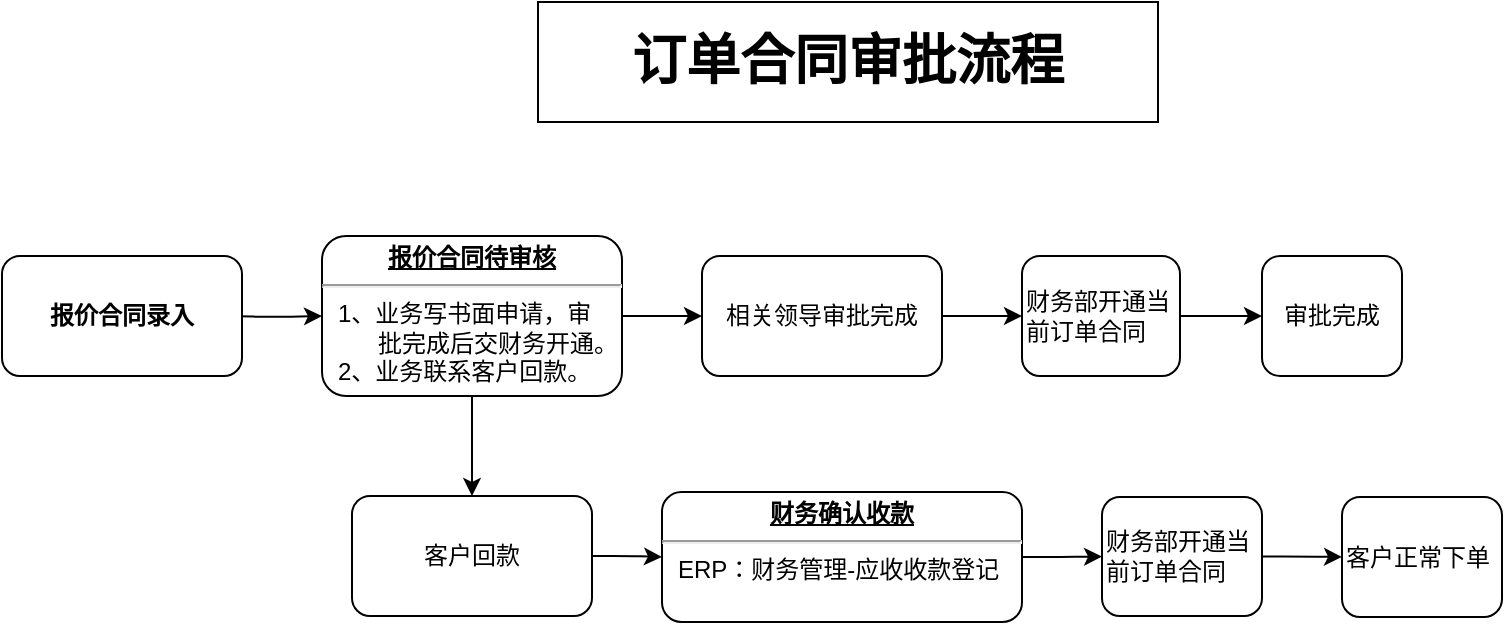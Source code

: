 <mxfile version="14.5.3" type="github"><diagram name="Page-1" id="52a04d89-c75d-2922-d76d-85b35f80e030"><mxGraphModel dx="1381" dy="745" grid="0" gridSize="10" guides="1" tooltips="1" connect="1" arrows="1" fold="1" page="1" pageScale="1" pageWidth="1100" pageHeight="850" background="none" math="0" shadow="0"><root><mxCell id="0"/><mxCell id="1" parent="0"/><mxCell id="fcb360rRLpoY8UMHf49g-33" value="" style="edgeStyle=orthogonalEdgeStyle;curved=0;rounded=1;sketch=0;orthogonalLoop=1;jettySize=auto;html=1;" edge="1" parent="1" source="fcb360rRLpoY8UMHf49g-24" target="fcb360rRLpoY8UMHf49g-28"><mxGeometry relative="1" as="geometry"/></mxCell><mxCell id="fcb360rRLpoY8UMHf49g-35" value="" style="edgeStyle=orthogonalEdgeStyle;curved=0;rounded=1;sketch=0;orthogonalLoop=1;jettySize=auto;html=1;" edge="1" parent="1" source="fcb360rRLpoY8UMHf49g-24" target="fcb360rRLpoY8UMHf49g-34"><mxGeometry relative="1" as="geometry"/></mxCell><mxCell id="fcb360rRLpoY8UMHf49g-24" value="&lt;p style=&quot;margin: 0px ; margin-top: 4px ; text-align: center ; text-decoration: underline&quot;&gt;&lt;b&gt;&lt;font style=&quot;vertical-align: inherit&quot;&gt;&lt;font style=&quot;vertical-align: inherit&quot;&gt;&lt;font style=&quot;vertical-align: inherit&quot;&gt;&lt;font style=&quot;vertical-align: inherit&quot;&gt;&lt;font style=&quot;vertical-align: inherit&quot;&gt;&lt;font style=&quot;vertical-align: inherit&quot;&gt;&lt;font style=&quot;vertical-align: inherit&quot;&gt;&lt;font style=&quot;vertical-align: inherit&quot;&gt;&lt;font style=&quot;vertical-align: inherit&quot;&gt;&lt;font style=&quot;vertical-align: inherit&quot;&gt;&lt;font style=&quot;vertical-align: inherit&quot;&gt;&lt;font style=&quot;vertical-align: inherit&quot;&gt;&lt;font style=&quot;vertical-align: inherit&quot;&gt;&lt;font style=&quot;vertical-align: inherit&quot;&gt;报价合同待审核&lt;/font&gt;&lt;/font&gt;&lt;/font&gt;&lt;/font&gt;&lt;/font&gt;&lt;/font&gt;&lt;/font&gt;&lt;/font&gt;&lt;/font&gt;&lt;/font&gt;&lt;/font&gt;&lt;/font&gt;&lt;/font&gt;&lt;/font&gt;&lt;/b&gt;&lt;/p&gt;&lt;hr&gt;&lt;p style=&quot;margin: 0px ; margin-left: 8px&quot;&gt;&lt;font style=&quot;vertical-align: inherit&quot;&gt;&lt;font style=&quot;vertical-align: inherit&quot;&gt;&lt;font style=&quot;vertical-align: inherit&quot;&gt;&lt;font style=&quot;vertical-align: inherit&quot;&gt;&lt;font style=&quot;vertical-align: inherit&quot;&gt;&lt;font style=&quot;vertical-align: inherit&quot;&gt;&lt;font style=&quot;vertical-align: inherit&quot;&gt;&lt;font style=&quot;vertical-align: inherit&quot;&gt;&lt;font style=&quot;vertical-align: inherit&quot;&gt;&lt;font style=&quot;vertical-align: inherit&quot;&gt;&lt;font style=&quot;vertical-align: inherit&quot;&gt;&lt;font style=&quot;vertical-align: inherit&quot;&gt;&lt;font style=&quot;vertical-align: inherit&quot;&gt;&lt;font style=&quot;vertical-align: inherit&quot;&gt;1、业务写书面申请，审&lt;/font&gt;&lt;/font&gt;&lt;/font&gt;&lt;/font&gt;&lt;/font&gt;&lt;/font&gt;&lt;/font&gt;&lt;/font&gt;&lt;/font&gt;&lt;/font&gt;&lt;/font&gt;&lt;/font&gt;&lt;/font&gt;&lt;/font&gt;&lt;/p&gt;&lt;p style=&quot;margin: 0px ; margin-left: 8px&quot;&gt;&lt;font style=&quot;vertical-align: inherit&quot;&gt;&lt;font style=&quot;vertical-align: inherit&quot;&gt;&lt;font style=&quot;vertical-align: inherit&quot;&gt;&lt;font style=&quot;vertical-align: inherit&quot;&gt;&lt;font style=&quot;vertical-align: inherit&quot;&gt;&lt;font style=&quot;vertical-align: inherit&quot;&gt;&lt;font style=&quot;vertical-align: inherit&quot;&gt;&lt;font style=&quot;vertical-align: inherit&quot;&gt;&lt;font style=&quot;vertical-align: inherit&quot;&gt;&lt;font style=&quot;vertical-align: inherit&quot;&gt;&lt;font style=&quot;vertical-align: inherit&quot;&gt;&lt;font style=&quot;vertical-align: inherit&quot;&gt;&lt;font style=&quot;vertical-align: inherit&quot;&gt;&lt;font style=&quot;vertical-align: inherit&quot;&gt;&amp;nbsp; &amp;nbsp; &amp;nbsp; 批&lt;/font&gt;&lt;/font&gt;&lt;/font&gt;&lt;/font&gt;&lt;/font&gt;&lt;/font&gt;&lt;/font&gt;&lt;/font&gt;&lt;/font&gt;&lt;/font&gt;&lt;/font&gt;&lt;/font&gt;&lt;/font&gt;&lt;/font&gt;&lt;span&gt;完成后交财务开通。&lt;/span&gt;&lt;/p&gt;&lt;p style=&quot;margin: 0px ; margin-left: 8px&quot;&gt;&lt;font style=&quot;vertical-align: inherit&quot;&gt;&lt;font style=&quot;vertical-align: inherit&quot;&gt;&lt;font style=&quot;vertical-align: inherit&quot;&gt;&lt;font style=&quot;vertical-align: inherit&quot;&gt;&lt;font style=&quot;vertical-align: inherit&quot;&gt;&lt;font style=&quot;vertical-align: inherit&quot;&gt;&lt;font style=&quot;vertical-align: inherit&quot;&gt;&lt;font style=&quot;vertical-align: inherit&quot;&gt;&lt;font style=&quot;vertical-align: inherit&quot;&gt;&lt;font style=&quot;vertical-align: inherit&quot;&gt;&lt;font style=&quot;vertical-align: inherit&quot;&gt;&lt;font style=&quot;vertical-align: inherit&quot;&gt;&lt;font style=&quot;vertical-align: inherit&quot;&gt;&lt;font style=&quot;vertical-align: inherit&quot;&gt;&lt;font style=&quot;vertical-align: inherit&quot;&gt;&lt;font style=&quot;vertical-align: inherit&quot;&gt;2、业务联系客户回款。&lt;/font&gt;&lt;/font&gt;&lt;/font&gt;&lt;/font&gt;&lt;/font&gt;&lt;/font&gt;&lt;/font&gt;&lt;/font&gt;&lt;/font&gt;&lt;/font&gt;&lt;/font&gt;&lt;/font&gt;&lt;/font&gt;&lt;/font&gt;&lt;/font&gt;&lt;/font&gt;&lt;br&gt;&lt;/p&gt;" style="verticalAlign=top;align=left;overflow=fill;fontSize=12;fontFamily=Helvetica;html=1;rounded=1;sketch=0;" vertex="1" parent="1"><mxGeometry x="171" y="260" width="150" height="80" as="geometry"/></mxCell><mxCell id="fcb360rRLpoY8UMHf49g-27" value="" style="edgeStyle=orthogonalEdgeStyle;curved=0;rounded=1;sketch=0;orthogonalLoop=1;jettySize=auto;html=1;" edge="1" parent="1" target="fcb360rRLpoY8UMHf49g-24"><mxGeometry relative="1" as="geometry"><mxPoint x="121" y="300" as="sourcePoint"/></mxGeometry></mxCell><mxCell id="fcb360rRLpoY8UMHf49g-25" value="&lt;font style=&quot;vertical-align: inherit&quot;&gt;&lt;font style=&quot;vertical-align: inherit&quot;&gt;&lt;font style=&quot;vertical-align: inherit&quot;&gt;&lt;font style=&quot;vertical-align: inherit&quot;&gt;&lt;b&gt;报价合同录入&lt;/b&gt;&lt;/font&gt;&lt;/font&gt;&lt;/font&gt;&lt;/font&gt;" style="rounded=1;whiteSpace=wrap;html=1;sketch=0;" vertex="1" parent="1"><mxGeometry x="11" y="270" width="120" height="60" as="geometry"/></mxCell><mxCell id="fcb360rRLpoY8UMHf49g-31" value="" style="edgeStyle=orthogonalEdgeStyle;curved=0;rounded=1;sketch=0;orthogonalLoop=1;jettySize=auto;html=1;" edge="1" parent="1" source="fcb360rRLpoY8UMHf49g-28" target="fcb360rRLpoY8UMHf49g-30"><mxGeometry relative="1" as="geometry"/></mxCell><mxCell id="fcb360rRLpoY8UMHf49g-28" value="相关领导审批完成" style="whiteSpace=wrap;html=1;rounded=1;align=center;verticalAlign=middle;sketch=0;fontStyle=0" vertex="1" parent="1"><mxGeometry x="361" y="270" width="120" height="60" as="geometry"/></mxCell><mxCell id="fcb360rRLpoY8UMHf49g-50" value="" style="edgeStyle=orthogonalEdgeStyle;curved=0;rounded=1;sketch=0;orthogonalLoop=1;jettySize=auto;html=1;" edge="1" parent="1" source="fcb360rRLpoY8UMHf49g-30" target="fcb360rRLpoY8UMHf49g-49"><mxGeometry relative="1" as="geometry"/></mxCell><mxCell id="fcb360rRLpoY8UMHf49g-30" value="财务部开通当前订单合同" style="whiteSpace=wrap;html=1;rounded=1;fontStyle=0;sketch=0;align=left;" vertex="1" parent="1"><mxGeometry x="521" y="270" width="79" height="60" as="geometry"/></mxCell><mxCell id="fcb360rRLpoY8UMHf49g-46" value="" style="edgeStyle=orthogonalEdgeStyle;curved=0;rounded=1;sketch=0;orthogonalLoop=1;jettySize=auto;html=1;" edge="1" parent="1" source="fcb360rRLpoY8UMHf49g-34" target="fcb360rRLpoY8UMHf49g-45"><mxGeometry relative="1" as="geometry"/></mxCell><mxCell id="fcb360rRLpoY8UMHf49g-34" value="客户回款" style="whiteSpace=wrap;html=1;rounded=1;align=center;verticalAlign=middle;sketch=0;" vertex="1" parent="1"><mxGeometry x="186" y="390" width="120" height="60" as="geometry"/></mxCell><mxCell id="fcb360rRLpoY8UMHf49g-44" style="edgeStyle=orthogonalEdgeStyle;curved=0;rounded=1;sketch=0;orthogonalLoop=1;jettySize=auto;html=1;exitX=0.5;exitY=1;exitDx=0;exitDy=0;" edge="1" parent="1"><mxGeometry relative="1" as="geometry"><mxPoint x="431" y="450" as="sourcePoint"/><mxPoint x="431" y="450" as="targetPoint"/></mxGeometry></mxCell><mxCell id="fcb360rRLpoY8UMHf49g-48" value="" style="edgeStyle=orthogonalEdgeStyle;curved=0;rounded=1;sketch=0;orthogonalLoop=1;jettySize=auto;html=1;" edge="1" parent="1" source="fcb360rRLpoY8UMHf49g-45" target="fcb360rRLpoY8UMHf49g-47"><mxGeometry relative="1" as="geometry"/></mxCell><mxCell id="fcb360rRLpoY8UMHf49g-45" value="&lt;p style=&quot;margin: 0px ; margin-top: 4px ; text-align: center ; text-decoration: underline&quot;&gt;&lt;b&gt;财务确认收款&lt;/b&gt;&lt;br&gt;&lt;/p&gt;&lt;hr&gt;&lt;p style=&quot;margin: 0px ; margin-left: 8px&quot;&gt;&lt;span style=&quot;text-align: center&quot;&gt;ERP：财务管理-应收收款登记&lt;/span&gt;&lt;br&gt;&lt;/p&gt;" style="verticalAlign=top;align=left;overflow=fill;fontSize=12;fontFamily=Helvetica;html=1;rounded=1;sketch=0;" vertex="1" parent="1"><mxGeometry x="341" y="388" width="180" height="65" as="geometry"/></mxCell><mxCell id="fcb360rRLpoY8UMHf49g-52" value="" style="edgeStyle=orthogonalEdgeStyle;curved=0;rounded=1;sketch=0;orthogonalLoop=1;jettySize=auto;html=1;" edge="1" parent="1" source="fcb360rRLpoY8UMHf49g-47" target="fcb360rRLpoY8UMHf49g-51"><mxGeometry relative="1" as="geometry"/></mxCell><mxCell id="fcb360rRLpoY8UMHf49g-47" value="财务部开通当前订单合同" style="whiteSpace=wrap;html=1;rounded=1;align=left;verticalAlign=middle;sketch=0;" vertex="1" parent="1"><mxGeometry x="561" y="390.5" width="80" height="59.5" as="geometry"/></mxCell><mxCell id="fcb360rRLpoY8UMHf49g-49" value="审批完成" style="whiteSpace=wrap;html=1;rounded=1;fontStyle=0;align=center;sketch=0;" vertex="1" parent="1"><mxGeometry x="641" y="270" width="70" height="60" as="geometry"/></mxCell><mxCell id="fcb360rRLpoY8UMHf49g-51" value="客户正常下单" style="whiteSpace=wrap;html=1;rounded=1;align=left;sketch=0;" vertex="1" parent="1"><mxGeometry x="681" y="390.5" width="80" height="60" as="geometry"/></mxCell><mxCell id="fcb360rRLpoY8UMHf49g-54" value="&lt;font style=&quot;font-size: 27px&quot;&gt;&lt;b&gt;订单合同审批流程&lt;/b&gt;&lt;/font&gt;" style="rounded=0;whiteSpace=wrap;html=1;sketch=0;align=center;labelBackgroundColor=none;" vertex="1" parent="1"><mxGeometry x="279" y="143" width="310" height="60" as="geometry"/></mxCell></root></mxGraphModel></diagram></mxfile>